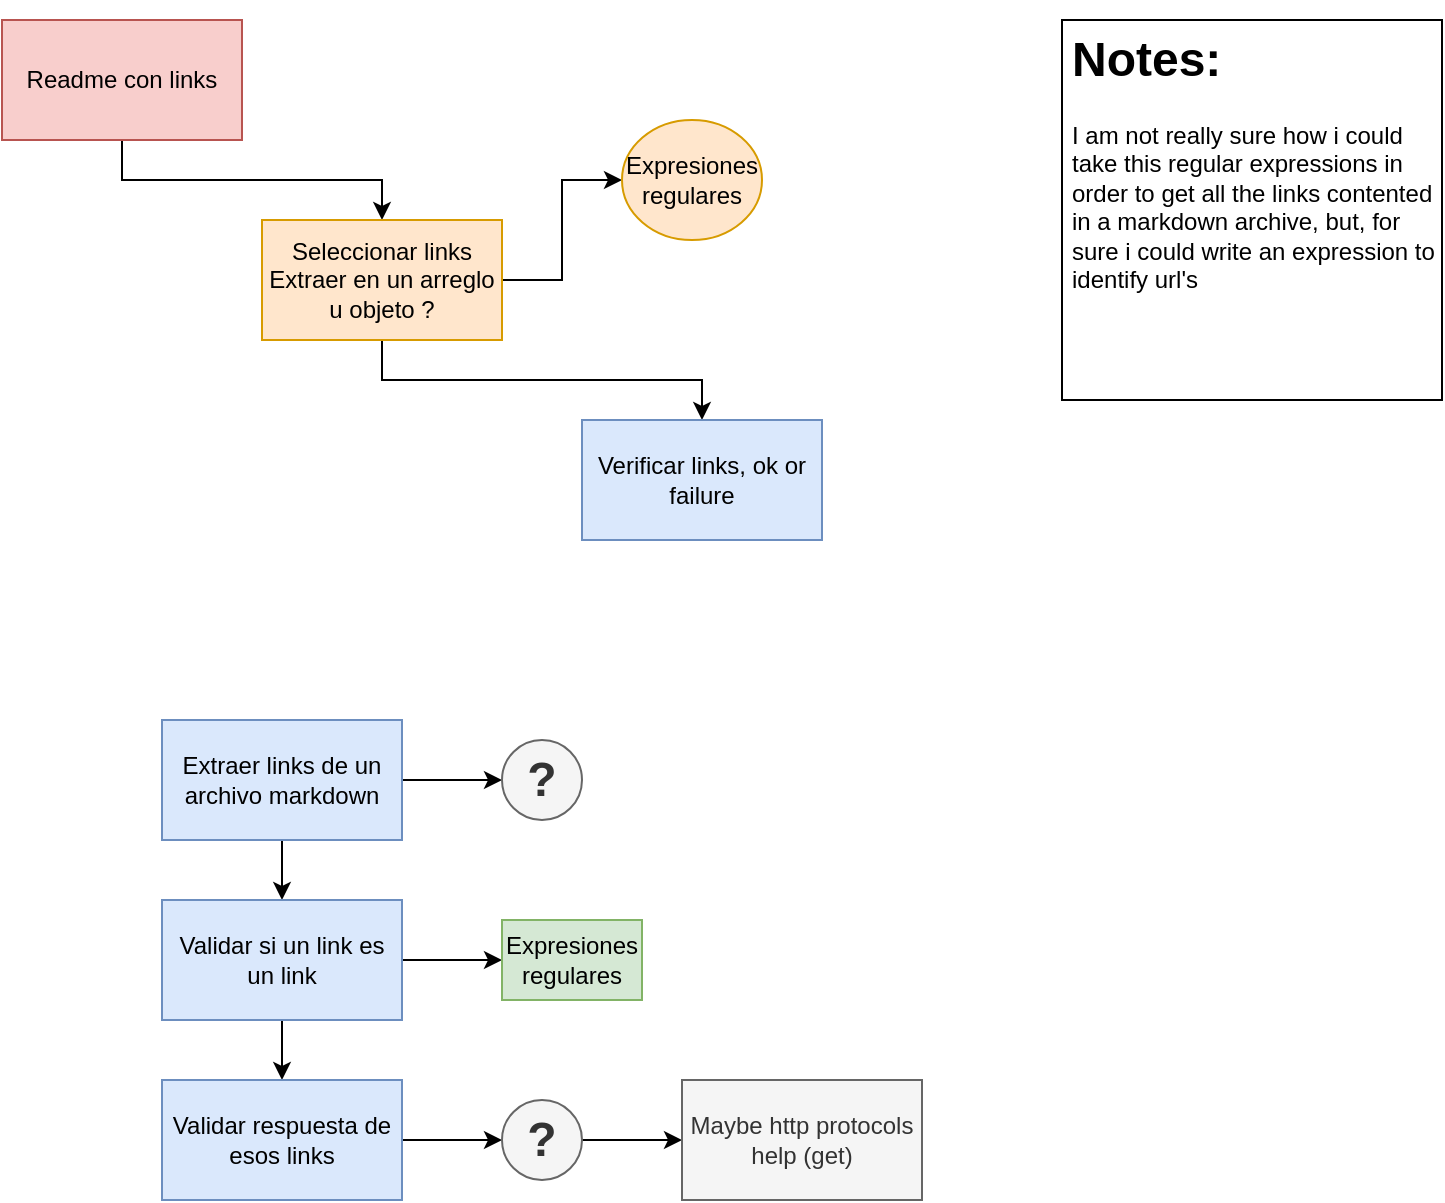 <mxfile version="14.6.13" type="github">
  <diagram id="LMZYWBDZeodJGunTcCda" name="Page-1">
    <mxGraphModel dx="868" dy="450" grid="0" gridSize="10" guides="1" tooltips="1" connect="1" arrows="1" fold="1" page="1" pageScale="1" pageWidth="827" pageHeight="1169" math="0" shadow="0">
      <root>
        <mxCell id="0" />
        <mxCell id="1" parent="0" />
        <mxCell id="zu7ishsAce-m9axhOBut-2" style="edgeStyle=orthogonalEdgeStyle;rounded=0;orthogonalLoop=1;jettySize=auto;html=1;exitX=0.5;exitY=1;exitDx=0;exitDy=0;" parent="1" source="zu7ishsAce-m9axhOBut-1" target="zu7ishsAce-m9axhOBut-3" edge="1">
          <mxGeometry relative="1" as="geometry">
            <mxPoint x="140" y="130" as="targetPoint" />
          </mxGeometry>
        </mxCell>
        <mxCell id="zu7ishsAce-m9axhOBut-1" value="Readme con links" style="rounded=0;whiteSpace=wrap;html=1;fillColor=#f8cecc;strokeColor=#b85450;" parent="1" vertex="1">
          <mxGeometry x="80" y="30" width="120" height="60" as="geometry" />
        </mxCell>
        <mxCell id="zu7ishsAce-m9axhOBut-4" style="edgeStyle=orthogonalEdgeStyle;rounded=0;orthogonalLoop=1;jettySize=auto;html=1;exitX=0.5;exitY=1;exitDx=0;exitDy=0;" parent="1" source="zu7ishsAce-m9axhOBut-3" target="zu7ishsAce-m9axhOBut-5" edge="1">
          <mxGeometry relative="1" as="geometry">
            <mxPoint x="140" y="230" as="targetPoint" />
          </mxGeometry>
        </mxCell>
        <mxCell id="zu7ishsAce-m9axhOBut-6" style="edgeStyle=orthogonalEdgeStyle;rounded=0;orthogonalLoop=1;jettySize=auto;html=1;exitX=1;exitY=0.5;exitDx=0;exitDy=0;" parent="1" source="zu7ishsAce-m9axhOBut-3" target="zu7ishsAce-m9axhOBut-7" edge="1">
          <mxGeometry relative="1" as="geometry">
            <mxPoint x="280" y="160" as="targetPoint" />
          </mxGeometry>
        </mxCell>
        <mxCell id="zu7ishsAce-m9axhOBut-3" value="Seleccionar links Extraer en un arreglo u objeto ?" style="rounded=0;whiteSpace=wrap;html=1;fillColor=#ffe6cc;strokeColor=#d79b00;" parent="1" vertex="1">
          <mxGeometry x="210" y="130" width="120" height="60" as="geometry" />
        </mxCell>
        <mxCell id="zu7ishsAce-m9axhOBut-5" value="Verificar links, ok or failure" style="rounded=0;whiteSpace=wrap;html=1;fillColor=#dae8fc;strokeColor=#6c8ebf;" parent="1" vertex="1">
          <mxGeometry x="370" y="230" width="120" height="60" as="geometry" />
        </mxCell>
        <mxCell id="zu7ishsAce-m9axhOBut-7" value="Expresiones regulares" style="ellipse;whiteSpace=wrap;html=1;fillColor=#ffe6cc;strokeColor=#d79b00;" parent="1" vertex="1">
          <mxGeometry x="390" y="80" width="70" height="60" as="geometry" />
        </mxCell>
        <mxCell id="zu7ishsAce-m9axhOBut-8" value="&lt;h1&gt;Notes:&lt;/h1&gt;&lt;div&gt;I am not really sure how i could take this regular expressions in order to get all the links contented in a markdown archive, but, for sure i could write an expression to identify url&#39;s&lt;/div&gt;" style="text;html=1;spacing=5;spacingTop=-20;whiteSpace=wrap;overflow=hidden;rounded=0;strokeColor=#000000;" parent="1" vertex="1">
          <mxGeometry x="610" y="30" width="190" height="190" as="geometry" />
        </mxCell>
        <mxCell id="dNcCExtmPKQ1kwuK6Pwa-16" style="edgeStyle=orthogonalEdgeStyle;rounded=0;orthogonalLoop=1;jettySize=auto;html=1;exitX=1;exitY=0.5;exitDx=0;exitDy=0;entryX=0;entryY=0.5;entryDx=0;entryDy=0;" edge="1" parent="1" source="dNcCExtmPKQ1kwuK6Pwa-18" target="dNcCExtmPKQ1kwuK6Pwa-19">
          <mxGeometry relative="1" as="geometry" />
        </mxCell>
        <mxCell id="dNcCExtmPKQ1kwuK6Pwa-17" style="edgeStyle=orthogonalEdgeStyle;rounded=0;orthogonalLoop=1;jettySize=auto;html=1;exitX=0.5;exitY=1;exitDx=0;exitDy=0;entryX=0.5;entryY=0;entryDx=0;entryDy=0;" edge="1" parent="1" source="dNcCExtmPKQ1kwuK6Pwa-18" target="dNcCExtmPKQ1kwuK6Pwa-21">
          <mxGeometry relative="1" as="geometry" />
        </mxCell>
        <mxCell id="dNcCExtmPKQ1kwuK6Pwa-18" value="Extraer links de un archivo markdown" style="rounded=0;whiteSpace=wrap;html=1;fillColor=#dae8fc;strokeColor=#6c8ebf;" vertex="1" parent="1">
          <mxGeometry x="160" y="380" width="120" height="60" as="geometry" />
        </mxCell>
        <mxCell id="dNcCExtmPKQ1kwuK6Pwa-19" value="&lt;h1&gt;?&lt;/h1&gt;" style="ellipse;whiteSpace=wrap;html=1;aspect=fixed;fillColor=#f5f5f5;strokeColor=#666666;fontColor=#333333;" vertex="1" parent="1">
          <mxGeometry x="330" y="390" width="40" height="40" as="geometry" />
        </mxCell>
        <mxCell id="dNcCExtmPKQ1kwuK6Pwa-20" style="edgeStyle=orthogonalEdgeStyle;rounded=0;orthogonalLoop=1;jettySize=auto;html=1;exitX=1;exitY=0.5;exitDx=0;exitDy=0;" edge="1" parent="1" source="dNcCExtmPKQ1kwuK6Pwa-21" target="dNcCExtmPKQ1kwuK6Pwa-22">
          <mxGeometry relative="1" as="geometry" />
        </mxCell>
        <mxCell id="dNcCExtmPKQ1kwuK6Pwa-29" style="edgeStyle=orthogonalEdgeStyle;rounded=0;orthogonalLoop=1;jettySize=auto;html=1;exitX=0.5;exitY=1;exitDx=0;exitDy=0;entryX=0.5;entryY=0;entryDx=0;entryDy=0;" edge="1" parent="1" source="dNcCExtmPKQ1kwuK6Pwa-21" target="dNcCExtmPKQ1kwuK6Pwa-24">
          <mxGeometry relative="1" as="geometry" />
        </mxCell>
        <mxCell id="dNcCExtmPKQ1kwuK6Pwa-21" value="Validar si un link es un link" style="rounded=0;whiteSpace=wrap;html=1;fillColor=#dae8fc;strokeColor=#6c8ebf;" vertex="1" parent="1">
          <mxGeometry x="160" y="470" width="120" height="60" as="geometry" />
        </mxCell>
        <mxCell id="dNcCExtmPKQ1kwuK6Pwa-22" value="Expresiones regulares" style="rounded=0;whiteSpace=wrap;html=1;fillColor=#d5e8d4;strokeColor=#82b366;" vertex="1" parent="1">
          <mxGeometry x="330" y="480" width="70" height="40" as="geometry" />
        </mxCell>
        <mxCell id="dNcCExtmPKQ1kwuK6Pwa-23" style="edgeStyle=orthogonalEdgeStyle;rounded=0;orthogonalLoop=1;jettySize=auto;html=1;exitX=1;exitY=0.5;exitDx=0;exitDy=0;entryX=0;entryY=0.5;entryDx=0;entryDy=0;" edge="1" parent="1" source="dNcCExtmPKQ1kwuK6Pwa-24" target="dNcCExtmPKQ1kwuK6Pwa-26">
          <mxGeometry relative="1" as="geometry" />
        </mxCell>
        <mxCell id="dNcCExtmPKQ1kwuK6Pwa-24" value="Validar respuesta de esos links" style="rounded=0;whiteSpace=wrap;html=1;fillColor=#dae8fc;strokeColor=#6c8ebf;" vertex="1" parent="1">
          <mxGeometry x="160" y="560" width="120" height="60" as="geometry" />
        </mxCell>
        <mxCell id="dNcCExtmPKQ1kwuK6Pwa-25" style="edgeStyle=orthogonalEdgeStyle;rounded=0;orthogonalLoop=1;jettySize=auto;html=1;exitX=1;exitY=0.5;exitDx=0;exitDy=0;" edge="1" parent="1" source="dNcCExtmPKQ1kwuK6Pwa-26" target="dNcCExtmPKQ1kwuK6Pwa-27">
          <mxGeometry relative="1" as="geometry">
            <mxPoint x="400" y="590" as="targetPoint" />
          </mxGeometry>
        </mxCell>
        <mxCell id="dNcCExtmPKQ1kwuK6Pwa-26" value="&lt;h1&gt;?&lt;/h1&gt;" style="ellipse;whiteSpace=wrap;html=1;aspect=fixed;fillColor=#f5f5f5;strokeColor=#666666;fontColor=#333333;" vertex="1" parent="1">
          <mxGeometry x="330" y="570" width="40" height="40" as="geometry" />
        </mxCell>
        <mxCell id="dNcCExtmPKQ1kwuK6Pwa-27" value="Maybe http protocols help (get)" style="rounded=0;whiteSpace=wrap;html=1;fillColor=#f5f5f5;strokeColor=#666666;fontColor=#333333;" vertex="1" parent="1">
          <mxGeometry x="420" y="560" width="120" height="60" as="geometry" />
        </mxCell>
      </root>
    </mxGraphModel>
  </diagram>
</mxfile>
